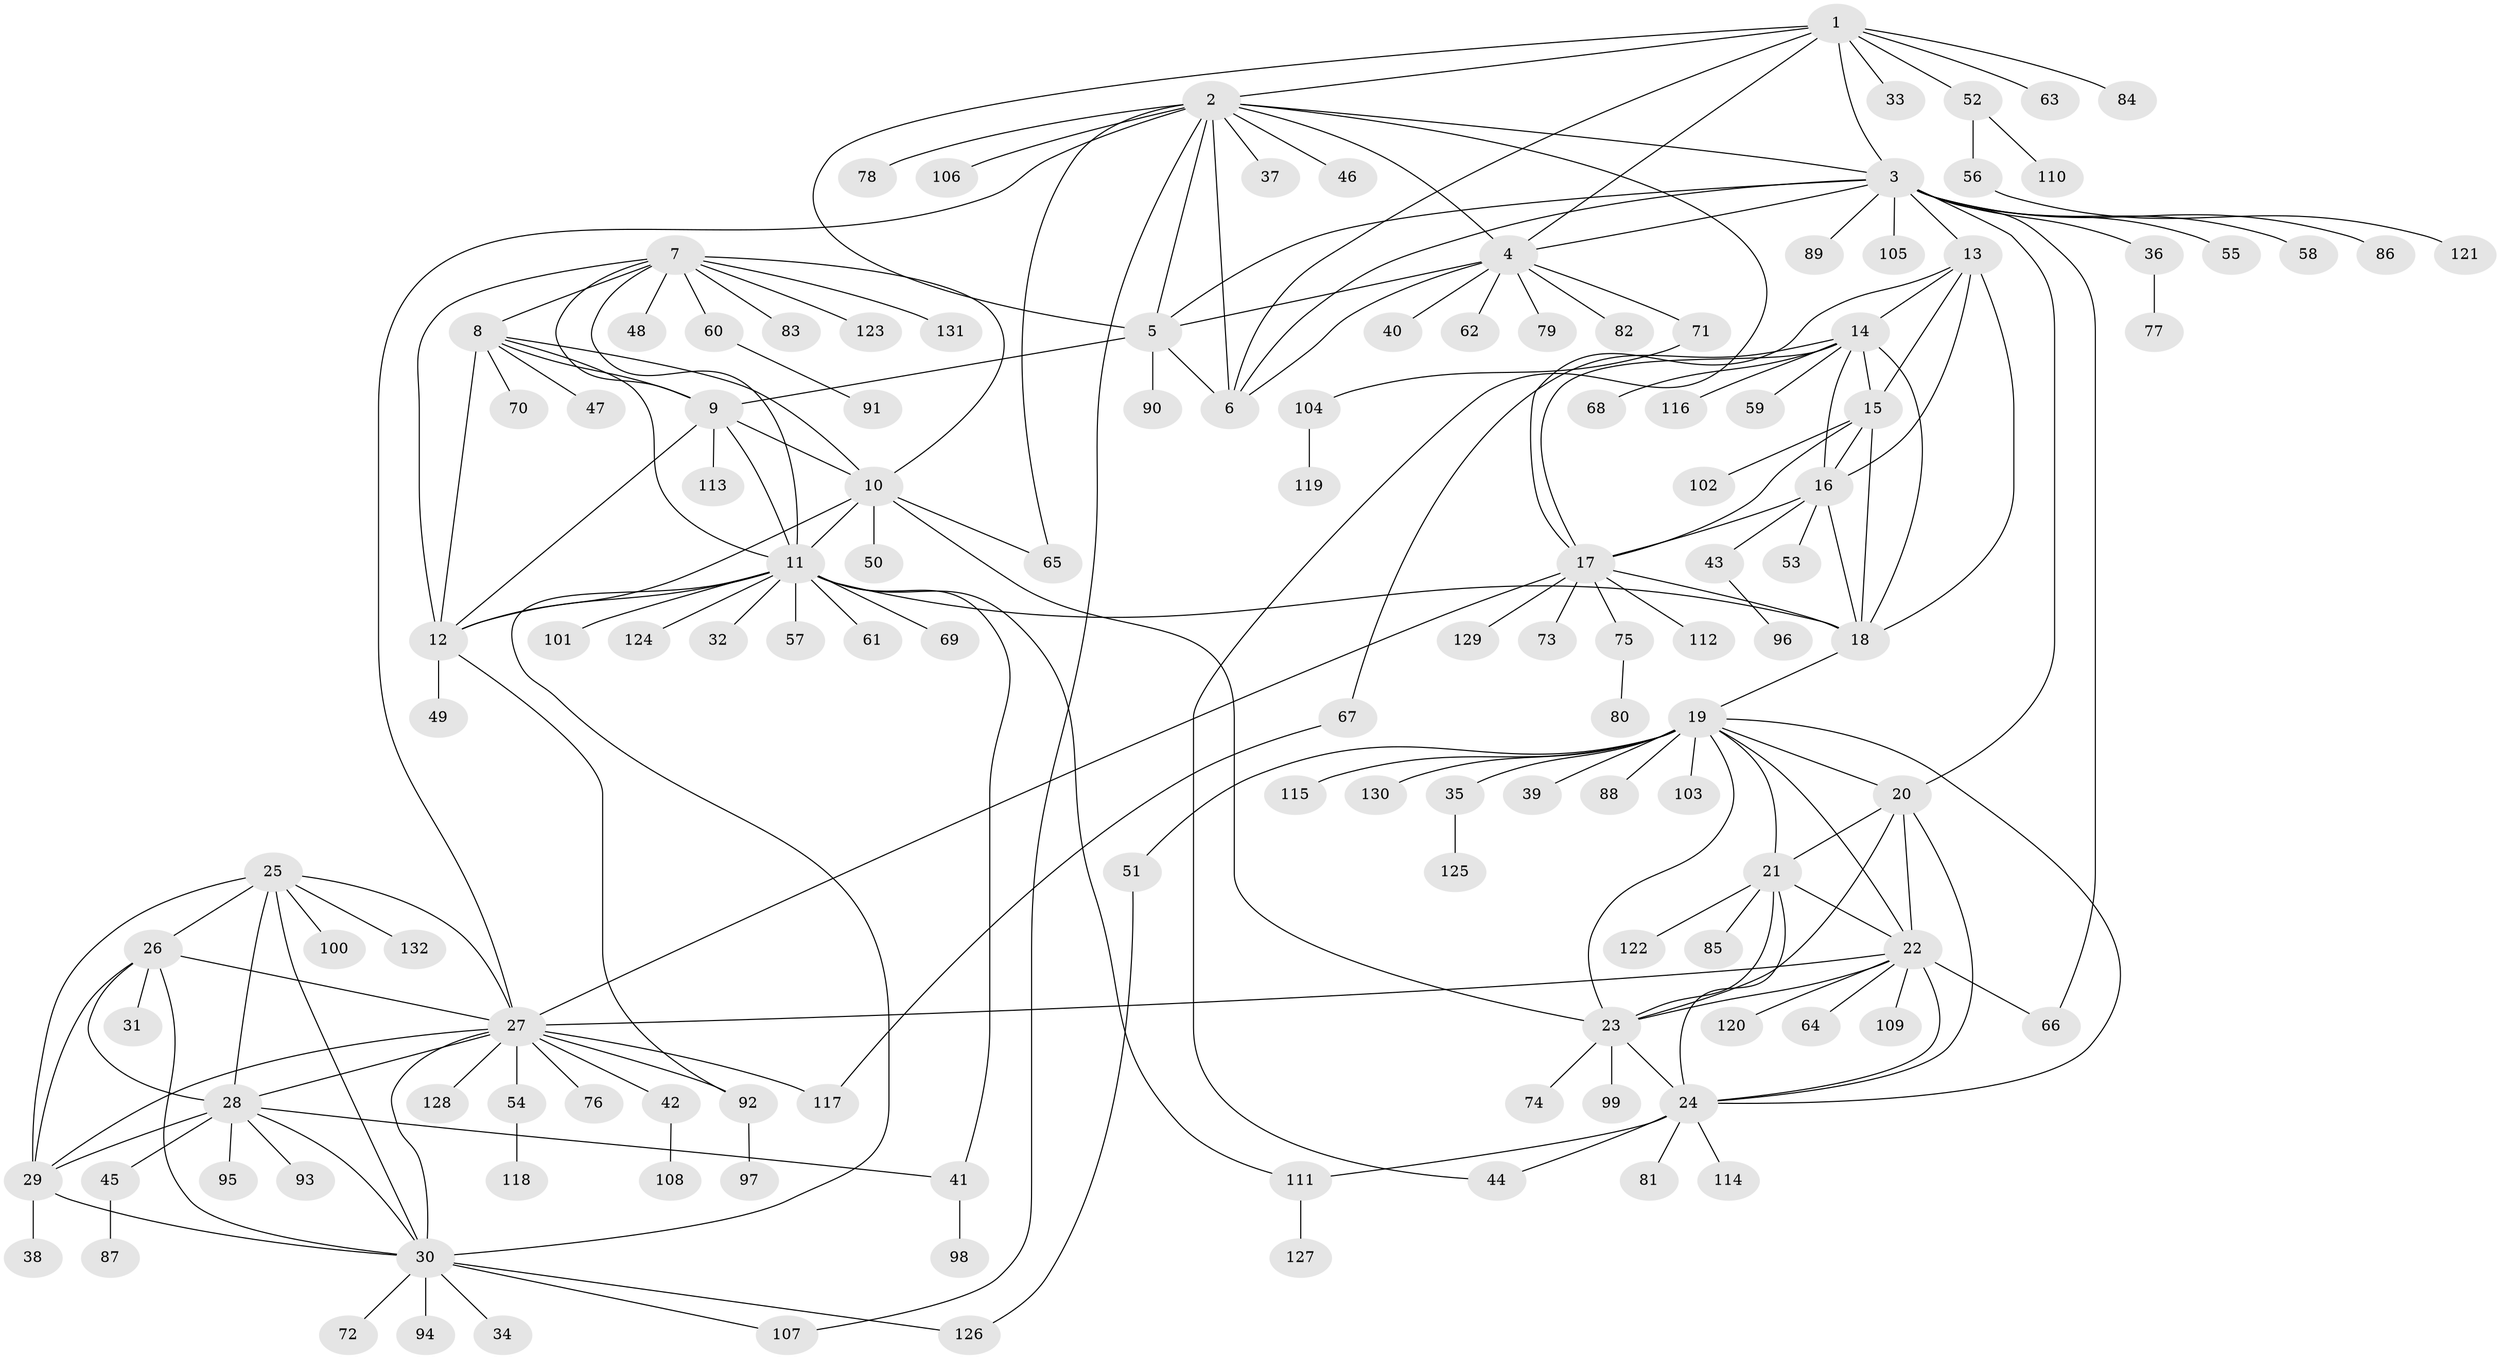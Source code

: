 // coarse degree distribution, {5: 0.025, 1: 0.575, 9: 0.025, 6: 0.05, 7: 0.05, 4: 0.025, 8: 0.0375, 2: 0.1375, 11: 0.0375, 10: 0.0125, 12: 0.0125, 3: 0.0125}
// Generated by graph-tools (version 1.1) at 2025/37/03/04/25 23:37:51]
// undirected, 132 vertices, 196 edges
graph export_dot {
  node [color=gray90,style=filled];
  1;
  2;
  3;
  4;
  5;
  6;
  7;
  8;
  9;
  10;
  11;
  12;
  13;
  14;
  15;
  16;
  17;
  18;
  19;
  20;
  21;
  22;
  23;
  24;
  25;
  26;
  27;
  28;
  29;
  30;
  31;
  32;
  33;
  34;
  35;
  36;
  37;
  38;
  39;
  40;
  41;
  42;
  43;
  44;
  45;
  46;
  47;
  48;
  49;
  50;
  51;
  52;
  53;
  54;
  55;
  56;
  57;
  58;
  59;
  60;
  61;
  62;
  63;
  64;
  65;
  66;
  67;
  68;
  69;
  70;
  71;
  72;
  73;
  74;
  75;
  76;
  77;
  78;
  79;
  80;
  81;
  82;
  83;
  84;
  85;
  86;
  87;
  88;
  89;
  90;
  91;
  92;
  93;
  94;
  95;
  96;
  97;
  98;
  99;
  100;
  101;
  102;
  103;
  104;
  105;
  106;
  107;
  108;
  109;
  110;
  111;
  112;
  113;
  114;
  115;
  116;
  117;
  118;
  119;
  120;
  121;
  122;
  123;
  124;
  125;
  126;
  127;
  128;
  129;
  130;
  131;
  132;
  1 -- 2;
  1 -- 3;
  1 -- 4;
  1 -- 5;
  1 -- 6;
  1 -- 33;
  1 -- 52;
  1 -- 63;
  1 -- 84;
  2 -- 3;
  2 -- 4;
  2 -- 5;
  2 -- 6;
  2 -- 27;
  2 -- 37;
  2 -- 44;
  2 -- 46;
  2 -- 65;
  2 -- 78;
  2 -- 106;
  2 -- 107;
  3 -- 4;
  3 -- 5;
  3 -- 6;
  3 -- 13;
  3 -- 20;
  3 -- 36;
  3 -- 55;
  3 -- 58;
  3 -- 66;
  3 -- 86;
  3 -- 89;
  3 -- 105;
  4 -- 5;
  4 -- 6;
  4 -- 40;
  4 -- 62;
  4 -- 71;
  4 -- 79;
  4 -- 82;
  5 -- 6;
  5 -- 9;
  5 -- 90;
  7 -- 8;
  7 -- 9;
  7 -- 10;
  7 -- 11;
  7 -- 12;
  7 -- 48;
  7 -- 60;
  7 -- 83;
  7 -- 123;
  7 -- 131;
  8 -- 9;
  8 -- 10;
  8 -- 11;
  8 -- 12;
  8 -- 47;
  8 -- 70;
  9 -- 10;
  9 -- 11;
  9 -- 12;
  9 -- 113;
  10 -- 11;
  10 -- 12;
  10 -- 23;
  10 -- 50;
  10 -- 65;
  11 -- 12;
  11 -- 18;
  11 -- 30;
  11 -- 32;
  11 -- 41;
  11 -- 57;
  11 -- 61;
  11 -- 69;
  11 -- 101;
  11 -- 111;
  11 -- 124;
  12 -- 49;
  12 -- 92;
  13 -- 14;
  13 -- 15;
  13 -- 16;
  13 -- 17;
  13 -- 18;
  14 -- 15;
  14 -- 16;
  14 -- 17;
  14 -- 18;
  14 -- 59;
  14 -- 67;
  14 -- 68;
  14 -- 116;
  15 -- 16;
  15 -- 17;
  15 -- 18;
  15 -- 102;
  16 -- 17;
  16 -- 18;
  16 -- 43;
  16 -- 53;
  17 -- 18;
  17 -- 27;
  17 -- 73;
  17 -- 75;
  17 -- 112;
  17 -- 129;
  18 -- 19;
  19 -- 20;
  19 -- 21;
  19 -- 22;
  19 -- 23;
  19 -- 24;
  19 -- 35;
  19 -- 39;
  19 -- 51;
  19 -- 88;
  19 -- 103;
  19 -- 115;
  19 -- 130;
  20 -- 21;
  20 -- 22;
  20 -- 23;
  20 -- 24;
  21 -- 22;
  21 -- 23;
  21 -- 24;
  21 -- 85;
  21 -- 122;
  22 -- 23;
  22 -- 24;
  22 -- 27;
  22 -- 64;
  22 -- 66;
  22 -- 109;
  22 -- 120;
  23 -- 24;
  23 -- 74;
  23 -- 99;
  24 -- 44;
  24 -- 81;
  24 -- 111;
  24 -- 114;
  25 -- 26;
  25 -- 27;
  25 -- 28;
  25 -- 29;
  25 -- 30;
  25 -- 100;
  25 -- 132;
  26 -- 27;
  26 -- 28;
  26 -- 29;
  26 -- 30;
  26 -- 31;
  27 -- 28;
  27 -- 29;
  27 -- 30;
  27 -- 42;
  27 -- 54;
  27 -- 76;
  27 -- 92;
  27 -- 117;
  27 -- 128;
  28 -- 29;
  28 -- 30;
  28 -- 41;
  28 -- 45;
  28 -- 93;
  28 -- 95;
  29 -- 30;
  29 -- 38;
  30 -- 34;
  30 -- 72;
  30 -- 94;
  30 -- 107;
  30 -- 126;
  35 -- 125;
  36 -- 77;
  41 -- 98;
  42 -- 108;
  43 -- 96;
  45 -- 87;
  51 -- 126;
  52 -- 56;
  52 -- 110;
  54 -- 118;
  56 -- 121;
  60 -- 91;
  67 -- 117;
  71 -- 104;
  75 -- 80;
  92 -- 97;
  104 -- 119;
  111 -- 127;
}
